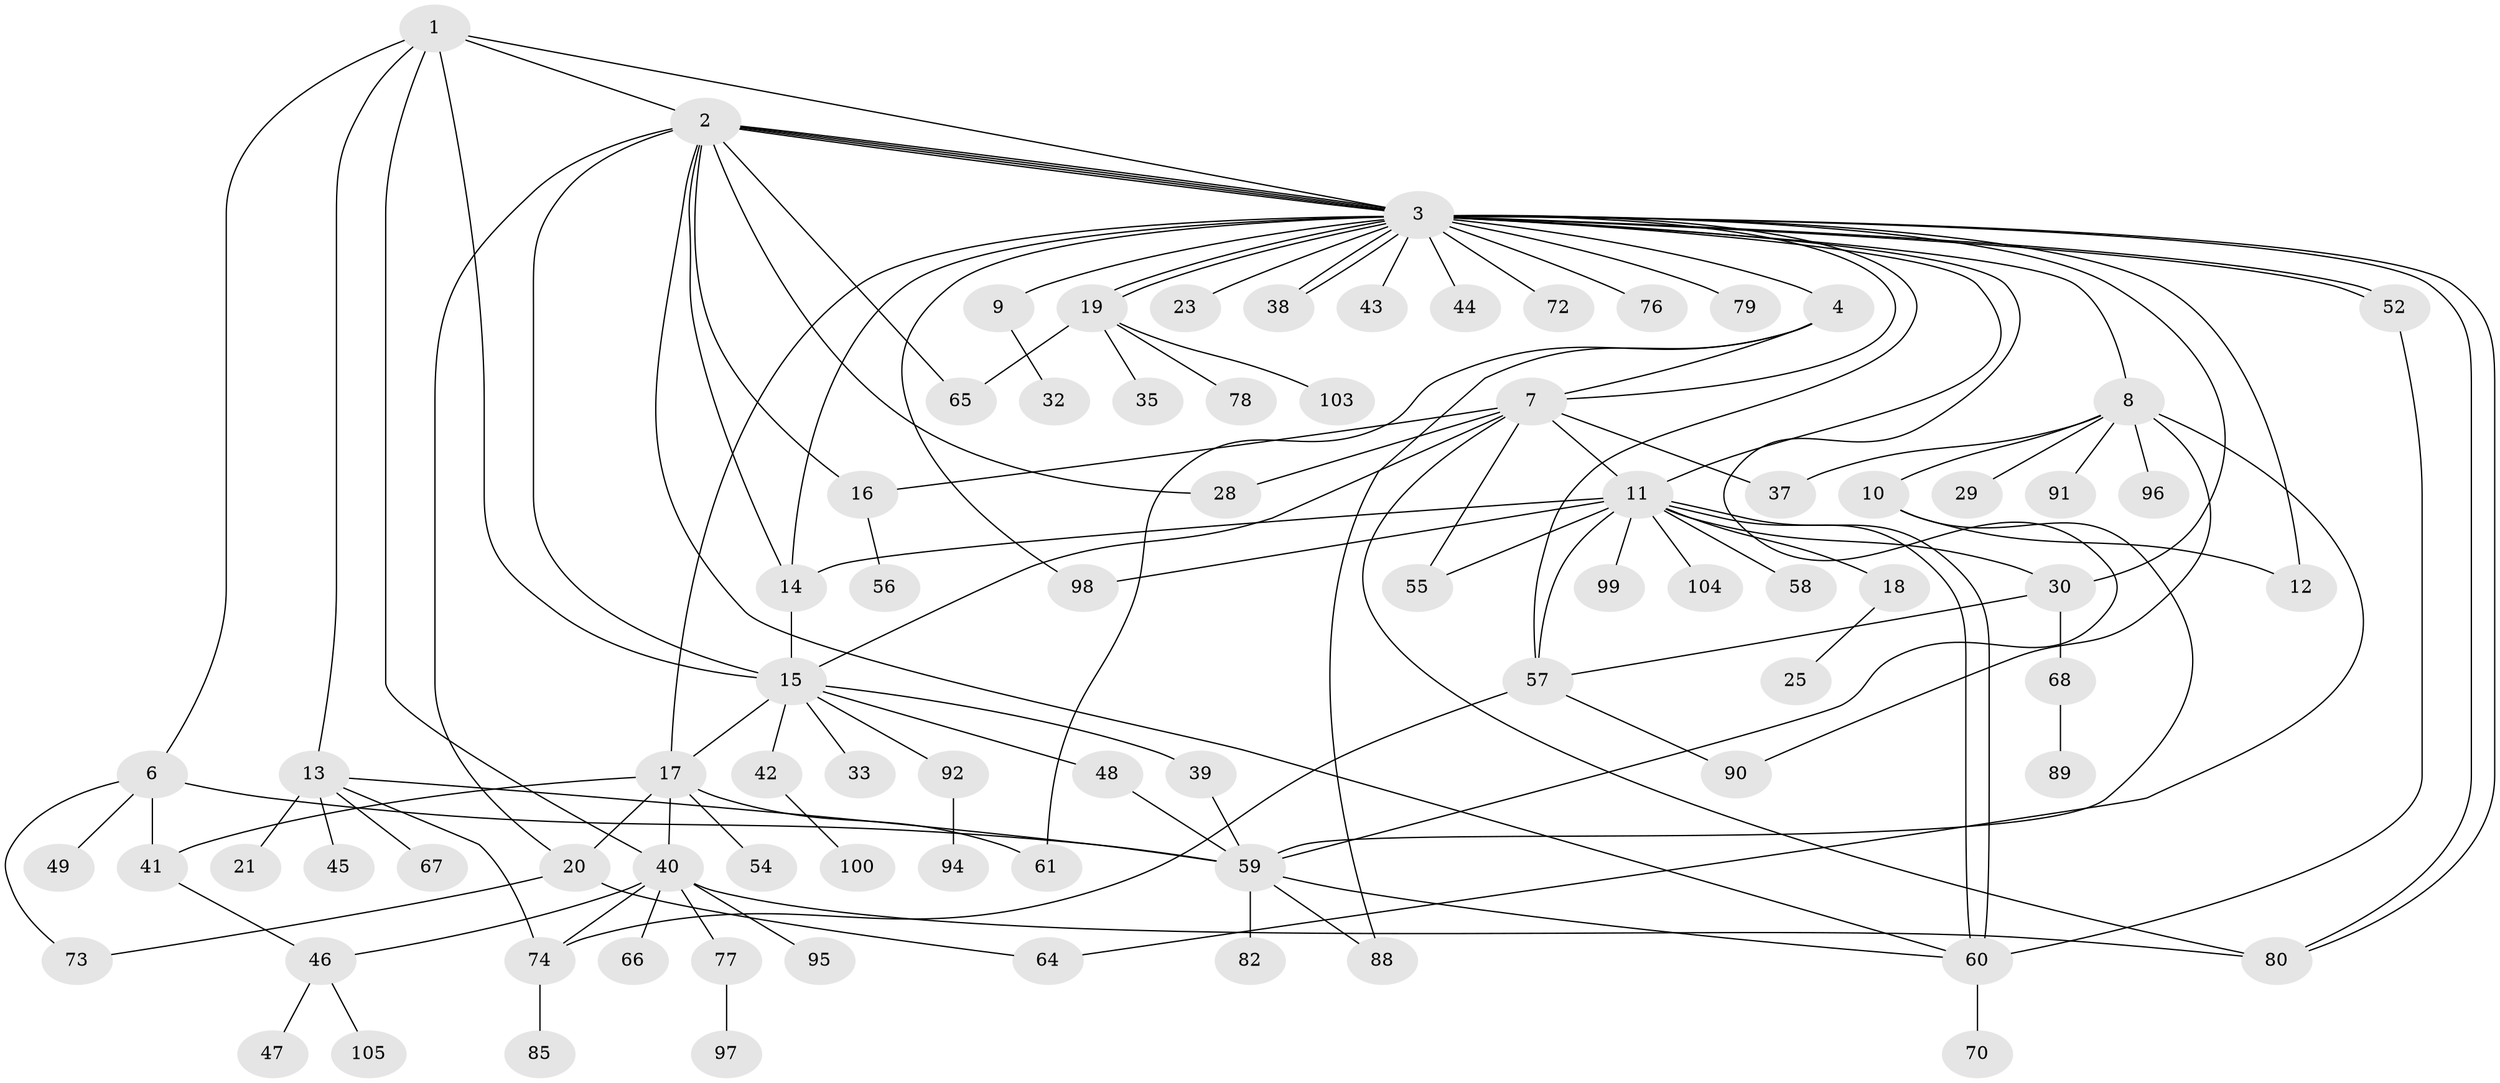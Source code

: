// original degree distribution, {8: 0.047619047619047616, 13: 0.009523809523809525, 32: 0.009523809523809525, 3: 0.09523809523809523, 5: 0.047619047619047616, 9: 0.009523809523809525, 2: 0.24761904761904763, 14: 0.009523809523809525, 6: 0.047619047619047616, 4: 0.047619047619047616, 1: 0.41904761904761906, 7: 0.009523809523809525}
// Generated by graph-tools (version 1.1) at 2025/41/03/06/25 10:41:48]
// undirected, 81 vertices, 128 edges
graph export_dot {
graph [start="1"]
  node [color=gray90,style=filled];
  1 [super="+86"];
  2 [super="+22"];
  3 [super="+34"];
  4 [super="+5"];
  6 [super="+50"];
  7 [super="+31"];
  8 [super="+24"];
  9;
  10;
  11 [super="+102"];
  12;
  13 [super="+62"];
  14;
  15 [super="+26"];
  16 [super="+36"];
  17 [super="+27"];
  18;
  19;
  20 [super="+63"];
  21;
  23;
  25;
  28;
  29;
  30 [super="+51"];
  32 [super="+69"];
  33;
  35;
  37;
  38 [super="+84"];
  39;
  40 [super="+87"];
  41 [super="+93"];
  42;
  43;
  44;
  45;
  46 [super="+53"];
  47;
  48;
  49;
  52;
  54;
  55;
  56;
  57 [super="+83"];
  58;
  59 [super="+75"];
  60 [super="+71"];
  61;
  64;
  65 [super="+81"];
  66;
  67;
  68;
  70;
  72;
  73 [super="+101"];
  74;
  76;
  77;
  78;
  79;
  80;
  82;
  85;
  88;
  89;
  90;
  91;
  92;
  94;
  95;
  96;
  97;
  98;
  99;
  100;
  103;
  104;
  105;
  1 -- 2;
  1 -- 3;
  1 -- 6;
  1 -- 13;
  1 -- 15 [weight=2];
  1 -- 40;
  2 -- 3;
  2 -- 3;
  2 -- 3;
  2 -- 3;
  2 -- 14;
  2 -- 15;
  2 -- 16;
  2 -- 28;
  2 -- 60;
  2 -- 65;
  2 -- 20;
  3 -- 4;
  3 -- 7;
  3 -- 8;
  3 -- 9;
  3 -- 12;
  3 -- 14 [weight=2];
  3 -- 17;
  3 -- 19;
  3 -- 19;
  3 -- 23;
  3 -- 30;
  3 -- 38;
  3 -- 38;
  3 -- 43;
  3 -- 52;
  3 -- 52;
  3 -- 57;
  3 -- 59;
  3 -- 72;
  3 -- 76;
  3 -- 79;
  3 -- 80;
  3 -- 80;
  3 -- 98;
  3 -- 11;
  3 -- 44;
  4 -- 61;
  4 -- 88;
  4 -- 7;
  6 -- 49;
  6 -- 73;
  6 -- 59;
  6 -- 41;
  7 -- 11;
  7 -- 16 [weight=2];
  7 -- 28;
  7 -- 55;
  7 -- 80;
  7 -- 15;
  7 -- 37;
  8 -- 10;
  8 -- 29;
  8 -- 37;
  8 -- 64;
  8 -- 90;
  8 -- 91;
  8 -- 96;
  9 -- 32;
  10 -- 12;
  10 -- 59;
  11 -- 14;
  11 -- 18;
  11 -- 55;
  11 -- 57;
  11 -- 58;
  11 -- 60;
  11 -- 60;
  11 -- 98;
  11 -- 99;
  11 -- 104;
  11 -- 30;
  13 -- 21;
  13 -- 45;
  13 -- 74;
  13 -- 59;
  13 -- 67;
  14 -- 15;
  15 -- 42;
  15 -- 33;
  15 -- 39;
  15 -- 48;
  15 -- 92;
  15 -- 17;
  16 -- 56;
  17 -- 20;
  17 -- 40;
  17 -- 41;
  17 -- 54;
  17 -- 61;
  18 -- 25;
  19 -- 35;
  19 -- 65;
  19 -- 78;
  19 -- 103;
  20 -- 64;
  20 -- 73;
  30 -- 57;
  30 -- 68;
  39 -- 59;
  40 -- 46;
  40 -- 66;
  40 -- 74;
  40 -- 77;
  40 -- 80;
  40 -- 95;
  41 -- 46;
  42 -- 100;
  46 -- 47;
  46 -- 105;
  48 -- 59;
  52 -- 60;
  57 -- 74;
  57 -- 90;
  59 -- 60;
  59 -- 88;
  59 -- 82;
  60 -- 70;
  68 -- 89;
  74 -- 85;
  77 -- 97;
  92 -- 94;
}
